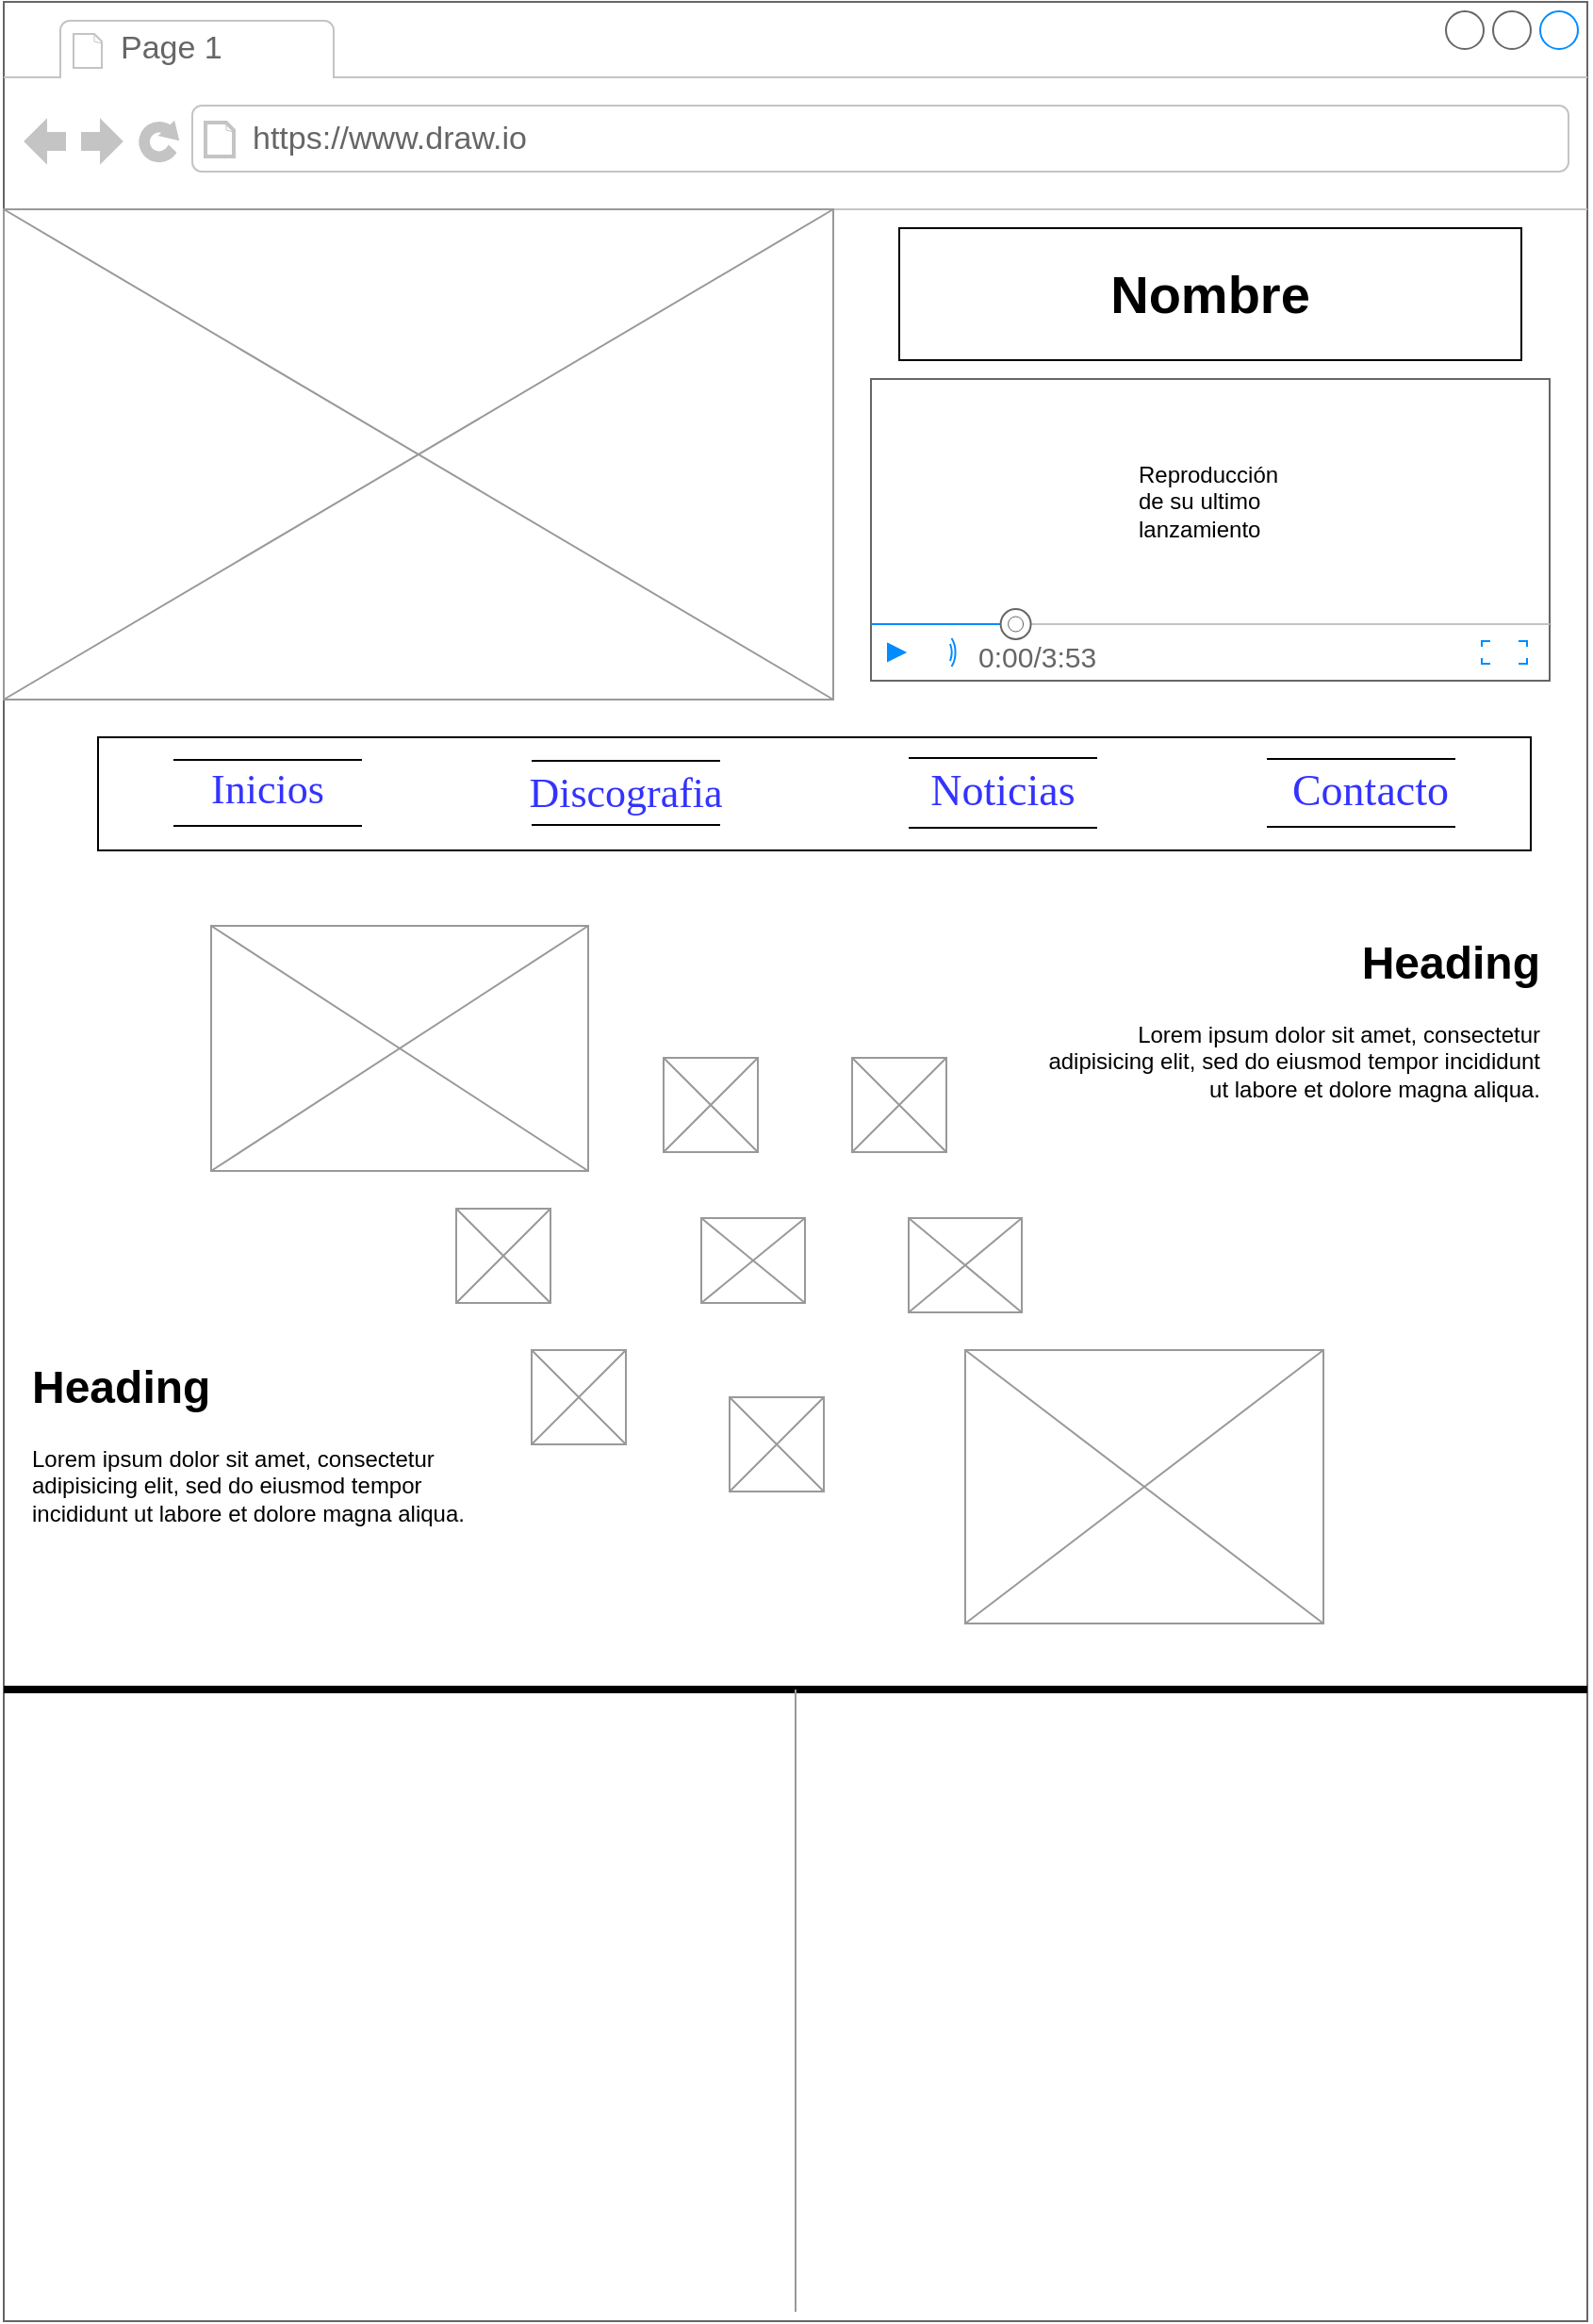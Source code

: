 <mxfile version="21.8.2" type="github" pages="2">
  <diagram name="Page-1" id="2cc2dc42-3aac-f2a9-1cec-7a8b7cbee084">
    <mxGraphModel dx="880" dy="1328" grid="1" gridSize="10" guides="1" tooltips="1" connect="1" arrows="1" fold="1" page="1" pageScale="1" pageWidth="1100" pageHeight="850" background="#ffffff" math="0" shadow="0">
      <root>
        <mxCell id="0" />
        <mxCell id="1" parent="0" />
        <mxCell id="oLWAqpKavaJuwqKOd3UO-1" value="" style="strokeWidth=1;shadow=0;dashed=0;align=center;html=1;shape=mxgraph.mockup.containers.browserWindow;rSize=0;strokeColor=#666666;strokeColor2=#008cff;strokeColor3=#c4c4c4;mainText=,;recursiveResize=0;" vertex="1" parent="1">
          <mxGeometry x="40" y="-470" width="840" height="1230" as="geometry" />
        </mxCell>
        <mxCell id="oLWAqpKavaJuwqKOd3UO-2" value="Page 1" style="strokeWidth=1;shadow=0;dashed=0;align=center;html=1;shape=mxgraph.mockup.containers.anchor;fontSize=17;fontColor=#666666;align=left;whiteSpace=wrap;" vertex="1" parent="oLWAqpKavaJuwqKOd3UO-1">
          <mxGeometry x="60" y="12" width="110" height="26" as="geometry" />
        </mxCell>
        <mxCell id="oLWAqpKavaJuwqKOd3UO-3" value="https://www.draw.io" style="strokeWidth=1;shadow=0;dashed=0;align=center;html=1;shape=mxgraph.mockup.containers.anchor;rSize=0;fontSize=17;fontColor=#666666;align=left;" vertex="1" parent="oLWAqpKavaJuwqKOd3UO-1">
          <mxGeometry x="130" y="60" width="250" height="26" as="geometry" />
        </mxCell>
        <mxCell id="oLWAqpKavaJuwqKOd3UO-8" value="Nombre" style="rounded=0;whiteSpace=wrap;fontStyle=1;spacing=10;fontSize=28;" vertex="1" parent="oLWAqpKavaJuwqKOd3UO-1">
          <mxGeometry x="475" y="120" width="330" height="70" as="geometry" />
        </mxCell>
        <mxCell id="oLWAqpKavaJuwqKOd3UO-50" value="" style="verticalLabelPosition=bottom;shadow=0;dashed=0;align=center;html=1;verticalAlign=top;strokeWidth=1;shape=mxgraph.mockup.containers.videoPlayer;strokeColor=#666666;strokeColor2=#008cff;strokeColor3=#c4c4c4;textColor=#666666;fillColor2=#008cff;barHeight=30;barPos=20;" vertex="1" parent="oLWAqpKavaJuwqKOd3UO-1">
          <mxGeometry x="460" y="200" width="360" height="160" as="geometry" />
        </mxCell>
        <mxCell id="oLWAqpKavaJuwqKOd3UO-51" value="" style="rounded=0;whiteSpace=wrap;html=1;" vertex="1" parent="oLWAqpKavaJuwqKOd3UO-1">
          <mxGeometry x="50" y="390" width="760" height="60" as="geometry" />
        </mxCell>
        <mxCell id="oLWAqpKavaJuwqKOd3UO-53" value="&lt;font face=&quot;Georgia&quot; style=&quot;font-size: 22px;&quot; color=&quot;#3333ff&quot;&gt;Inicios&lt;/font&gt;" style="text;html=1;strokeColor=none;fillColor=none;align=center;verticalAlign=middle;whiteSpace=wrap;rounded=0;" vertex="1" parent="oLWAqpKavaJuwqKOd3UO-1">
          <mxGeometry x="70" y="400" width="140" height="35" as="geometry" />
        </mxCell>
        <mxCell id="oLWAqpKavaJuwqKOd3UO-57" value="&lt;font style=&quot;font-size: 23px;&quot; face=&quot;Georgia&quot; color=&quot;#3333ff&quot;&gt;Noticias&lt;/font&gt;" style="text;html=1;strokeColor=none;fillColor=none;align=center;verticalAlign=middle;whiteSpace=wrap;rounded=0;" vertex="1" parent="oLWAqpKavaJuwqKOd3UO-1">
          <mxGeometry x="500" y="400" width="60" height="35" as="geometry" />
        </mxCell>
        <mxCell id="oLWAqpKavaJuwqKOd3UO-60" value="&lt;font style=&quot;font-size: 23px;&quot; color=&quot;#3333ff&quot; face=&quot;Georgia&quot;&gt;Contacto&lt;/font&gt;" style="text;html=1;strokeColor=none;fillColor=none;align=center;verticalAlign=middle;whiteSpace=wrap;rounded=0;" vertex="1" parent="oLWAqpKavaJuwqKOd3UO-1">
          <mxGeometry x="670" y="402.5" width="110" height="30" as="geometry" />
        </mxCell>
        <mxCell id="oLWAqpKavaJuwqKOd3UO-68" value="" style="shape=link;html=1;rounded=0;width=35;" edge="1" parent="oLWAqpKavaJuwqKOd3UO-1">
          <mxGeometry width="100" relative="1" as="geometry">
            <mxPoint x="90" y="419.5" as="sourcePoint" />
            <mxPoint x="190" y="419.5" as="targetPoint" />
          </mxGeometry>
        </mxCell>
        <mxCell id="oLWAqpKavaJuwqKOd3UO-72" value="" style="shape=link;html=1;rounded=0;width=36;" edge="1" parent="oLWAqpKavaJuwqKOd3UO-1" source="oLWAqpKavaJuwqKOd3UO-56">
          <mxGeometry width="100" relative="1" as="geometry">
            <mxPoint x="260" y="422" as="sourcePoint" />
            <mxPoint x="360" y="422" as="targetPoint" />
          </mxGeometry>
        </mxCell>
        <mxCell id="oLWAqpKavaJuwqKOd3UO-73" value="" style="shape=link;html=1;rounded=0;width=37;" edge="1" parent="oLWAqpKavaJuwqKOd3UO-1">
          <mxGeometry width="100" relative="1" as="geometry">
            <mxPoint x="480" y="419.5" as="sourcePoint" />
            <mxPoint x="580" y="419.5" as="targetPoint" />
          </mxGeometry>
        </mxCell>
        <mxCell id="oLWAqpKavaJuwqKOd3UO-74" value="" style="shape=link;html=1;rounded=0;width=36;" edge="1" parent="oLWAqpKavaJuwqKOd3UO-1">
          <mxGeometry width="100" relative="1" as="geometry">
            <mxPoint x="670" y="419.5" as="sourcePoint" />
            <mxPoint x="770" y="419.5" as="targetPoint" />
          </mxGeometry>
        </mxCell>
        <mxCell id="oLWAqpKavaJuwqKOd3UO-56" value="&lt;font face=&quot;Georgia&quot; style=&quot;font-size: 22px;&quot; color=&quot;#3333ff&quot;&gt;Discografia&lt;/font&gt;" style="text;html=1;strokeColor=none;fillColor=none;align=center;verticalAlign=middle;whiteSpace=wrap;rounded=0;" vertex="1" parent="oLWAqpKavaJuwqKOd3UO-1">
          <mxGeometry x="300" y="405" width="60" height="30" as="geometry" />
        </mxCell>
        <mxCell id="oLWAqpKavaJuwqKOd3UO-76" value="" style="shape=link;html=1;rounded=0;width=34;" edge="1" parent="oLWAqpKavaJuwqKOd3UO-1">
          <mxGeometry width="100" relative="1" as="geometry">
            <mxPoint x="280" y="419.5" as="sourcePoint" />
            <mxPoint x="380" y="419.5" as="targetPoint" />
          </mxGeometry>
        </mxCell>
        <mxCell id="oLWAqpKavaJuwqKOd3UO-103" value="&lt;h1&gt;Heading&lt;/h1&gt;&lt;p&gt;Lorem ipsum dolor sit amet, consectetur adipisicing elit, sed do eiusmod tempor incididunt ut labore et dolore magna aliqua.&lt;/p&gt;" style="text;html=1;strokeColor=none;fillColor=none;spacing=5;spacingTop=-20;whiteSpace=wrap;overflow=hidden;rounded=0;align=right;" vertex="1" parent="oLWAqpKavaJuwqKOd3UO-1">
          <mxGeometry x="540" y="490" width="280" height="210" as="geometry" />
        </mxCell>
        <mxCell id="oLWAqpKavaJuwqKOd3UO-104" value="&lt;h1&gt;Heading&lt;/h1&gt;&lt;p&gt;Lorem ipsum dolor sit amet, consectetur adipisicing elit, sed do eiusmod tempor incididunt ut labore et dolore magna aliqua.&lt;/p&gt;" style="text;html=1;strokeColor=none;fillColor=none;spacing=5;spacingTop=-20;whiteSpace=wrap;overflow=hidden;rounded=0;" vertex="1" parent="oLWAqpKavaJuwqKOd3UO-1">
          <mxGeometry x="10" y="715" width="260" height="150" as="geometry" />
        </mxCell>
        <mxCell id="oLWAqpKavaJuwqKOd3UO-94" value="" style="verticalLabelPosition=bottom;shadow=0;dashed=0;align=center;html=1;verticalAlign=top;strokeWidth=1;shape=mxgraph.mockup.graphics.simpleIcon;strokeColor=#999999;fillColor=#ffffff;" vertex="1" parent="oLWAqpKavaJuwqKOd3UO-1">
          <mxGeometry x="110" y="490" width="200" height="130" as="geometry" />
        </mxCell>
        <mxCell id="oLWAqpKavaJuwqKOd3UO-97" value="" style="verticalLabelPosition=bottom;shadow=0;dashed=0;align=center;html=1;verticalAlign=top;strokeWidth=1;shape=mxgraph.mockup.graphics.simpleIcon;strokeColor=#999999;fillColor=#ffffff;" vertex="1" parent="oLWAqpKavaJuwqKOd3UO-1">
          <mxGeometry x="240" y="640" width="50" height="50" as="geometry" />
        </mxCell>
        <mxCell id="oLWAqpKavaJuwqKOd3UO-95" value="" style="verticalLabelPosition=bottom;shadow=0;dashed=0;align=center;html=1;verticalAlign=top;strokeWidth=1;shape=mxgraph.mockup.graphics.simpleIcon;strokeColor=#999999;fillColor=#ffffff;" vertex="1" parent="oLWAqpKavaJuwqKOd3UO-1">
          <mxGeometry x="350" y="560" width="50" height="50" as="geometry" />
        </mxCell>
        <mxCell id="oLWAqpKavaJuwqKOd3UO-98" value="" style="verticalLabelPosition=bottom;shadow=0;dashed=0;align=center;html=1;verticalAlign=top;strokeWidth=1;shape=mxgraph.mockup.graphics.simpleIcon;strokeColor=#999999;fillColor=#ffffff;" vertex="1" parent="oLWAqpKavaJuwqKOd3UO-1">
          <mxGeometry x="370" y="645" width="55" height="45" as="geometry" />
        </mxCell>
        <mxCell id="oLWAqpKavaJuwqKOd3UO-96" value="" style="verticalLabelPosition=bottom;shadow=0;dashed=0;align=center;html=1;verticalAlign=top;strokeWidth=1;shape=mxgraph.mockup.graphics.simpleIcon;strokeColor=#999999;fillColor=#ffffff;" vertex="1" parent="oLWAqpKavaJuwqKOd3UO-1">
          <mxGeometry x="450" y="560" width="50" height="50" as="geometry" />
        </mxCell>
        <mxCell id="oLWAqpKavaJuwqKOd3UO-99" value="" style="verticalLabelPosition=bottom;shadow=0;dashed=0;align=center;html=1;verticalAlign=top;strokeWidth=1;shape=mxgraph.mockup.graphics.simpleIcon;strokeColor=#999999;fillColor=#ffffff;" vertex="1" parent="oLWAqpKavaJuwqKOd3UO-1">
          <mxGeometry x="480" y="645" width="60" height="50" as="geometry" />
        </mxCell>
        <mxCell id="oLWAqpKavaJuwqKOd3UO-100" value="" style="verticalLabelPosition=bottom;shadow=0;dashed=0;align=center;html=1;verticalAlign=top;strokeWidth=1;shape=mxgraph.mockup.graphics.simpleIcon;strokeColor=#999999;fillColor=#ffffff;" vertex="1" parent="oLWAqpKavaJuwqKOd3UO-1">
          <mxGeometry x="280" y="715" width="50" height="50" as="geometry" />
        </mxCell>
        <mxCell id="oLWAqpKavaJuwqKOd3UO-102" value="" style="verticalLabelPosition=bottom;shadow=0;dashed=0;align=center;html=1;verticalAlign=top;strokeWidth=1;shape=mxgraph.mockup.graphics.simpleIcon;strokeColor=#999999;fillColor=#ffffff;" vertex="1" parent="oLWAqpKavaJuwqKOd3UO-1">
          <mxGeometry x="510" y="715" width="190" height="145" as="geometry" />
        </mxCell>
        <mxCell id="oLWAqpKavaJuwqKOd3UO-113" value="" style="line;strokeWidth=4;html=1;perimeter=backbonePerimeter;points=[];outlineConnect=0;" vertex="1" parent="oLWAqpKavaJuwqKOd3UO-1">
          <mxGeometry y="890" width="840" height="10" as="geometry" />
        </mxCell>
        <mxCell id="oLWAqpKavaJuwqKOd3UO-122" value="" style="verticalLabelPosition=bottom;shadow=0;dashed=0;align=center;html=1;verticalAlign=top;strokeWidth=1;shape=mxgraph.mockup.markup.line;strokeColor=#999999;direction=north;" vertex="1" parent="oLWAqpKavaJuwqKOd3UO-1">
          <mxGeometry x="410" y="895" width="20" height="330" as="geometry" />
        </mxCell>
        <mxCell id="TMtLFZNBPKc2YsIcEK0i-1" value="&lt;div style=&quot;&quot;&gt;&lt;span style=&quot;background-color: initial;&quot;&gt;Reproducción de su ultimo lanzamiento&lt;/span&gt;&lt;/div&gt;" style="text;html=1;strokeColor=none;fillColor=none;align=left;verticalAlign=middle;whiteSpace=wrap;rounded=0;" vertex="1" parent="oLWAqpKavaJuwqKOd3UO-1">
          <mxGeometry x="600" y="250" width="60" height="30" as="geometry" />
        </mxCell>
        <mxCell id="oLWAqpKavaJuwqKOd3UO-33" value="" style="verticalLabelPosition=bottom;shadow=0;dashed=0;align=center;html=1;verticalAlign=top;strokeWidth=1;shape=mxgraph.mockup.graphics.simpleIcon;strokeColor=#999999;" vertex="1" parent="1">
          <mxGeometry x="40" y="-360" width="440" height="260" as="geometry" />
        </mxCell>
        <mxCell id="oLWAqpKavaJuwqKOd3UO-101" value="" style="verticalLabelPosition=bottom;shadow=0;dashed=0;align=center;html=1;verticalAlign=top;strokeWidth=1;shape=mxgraph.mockup.graphics.simpleIcon;strokeColor=#999999;fillColor=#ffffff;" vertex="1" parent="1">
          <mxGeometry x="425" y="270" width="50" height="50" as="geometry" />
        </mxCell>
      </root>
    </mxGraphModel>
  </diagram>
  <diagram id="uzVRBDVp-fjmpZs8PfGo" name="Página-2">
    <mxGraphModel dx="880" dy="478" grid="1" gridSize="10" guides="1" tooltips="1" connect="1" arrows="1" fold="1" page="1" pageScale="1" pageWidth="827" pageHeight="1169" math="0" shadow="0">
      <root>
        <mxCell id="0" />
        <mxCell id="1" parent="0" />
      </root>
    </mxGraphModel>
  </diagram>
</mxfile>

